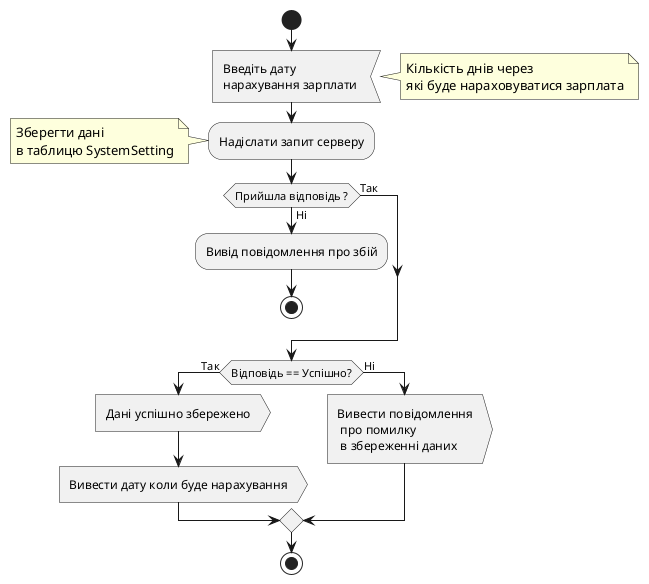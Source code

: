 @startuml add_payment_date
start 
    :Введіть дату \nнарахування зарплати <
    note right: Кількість днів через \nякі буде нараховуватися зарплата
    :Надіслати запит серверу;
     note left: Зберегти дані\nв таблицю SystemSetting
    if(Прийшла відповідь ?) then (Ні)
    :Вивід повідомлення про збій;
    stop
    else (Так) 
    endif
    if(Відповідь == Успішно?) then (Так)
    :Дані успішно збережено>
    :Вивести дату коли буде нарахування>
    else (Ні)
    :Вивести повідомлення\n про помилку\n в збереженні даних>
    endif
stop
@enduml

